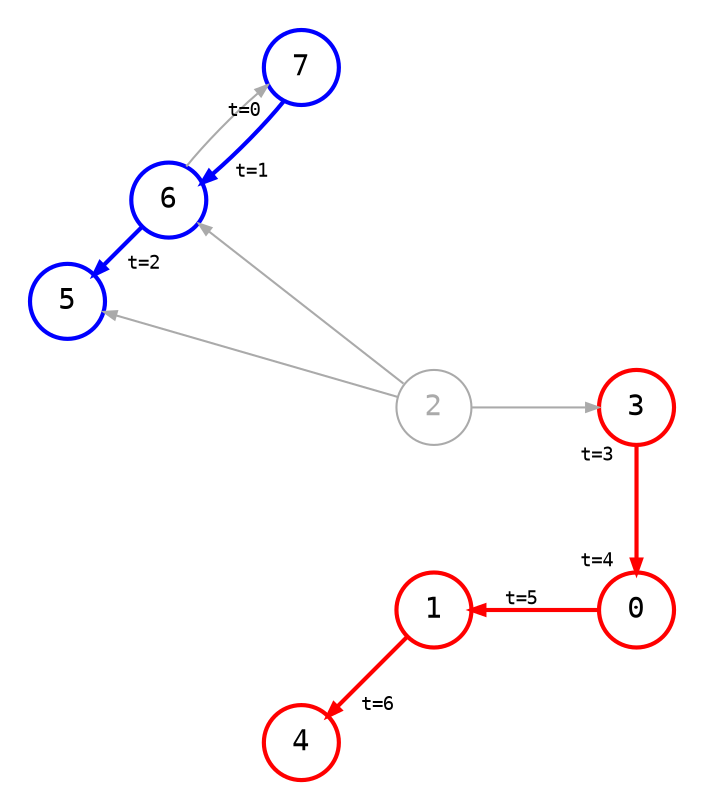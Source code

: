 digraph {
    node [shape=circle, fontname="monospace"];
    edge [arrowsize=0.6, fontname="monospace", fontsize=9];
    layout=circo;
    scale=1.0;
    normalize=true;
    pad=0.2;
    splines=line;

    2 [color="#aaaaaa", fontcolor="#aaaaaa"];
    3, 0, 1, 4 [style="bold"; color=red];
    5, 6, 7 [style="bold"; color=blue];

    3 -> 0 [style=bold; color=red; headlabel="t=4  ", taillabel="t=3  "];
    0 -> 1 [style=bold; color=red; headlabel="   t=5"];
    1 -> 2 [style=invis];
    1 -> 4 [style=bold; color=red; headlabel="   t=6"];
    2 -> 3 [color="#aaaaaa"];
    2 -> 5 [color="#aaaaaa"];
    2 -> 6 [color="#aaaaaa"];
    6 -> 5 [style=bold; color=blue; headlabel="   t=2"];
    6 -> 7 [color="#aaaaaa"];
    7 -> 6 [style=bold; color=blue; taillabel="t=0  ", headlabel="   t=1"];
}